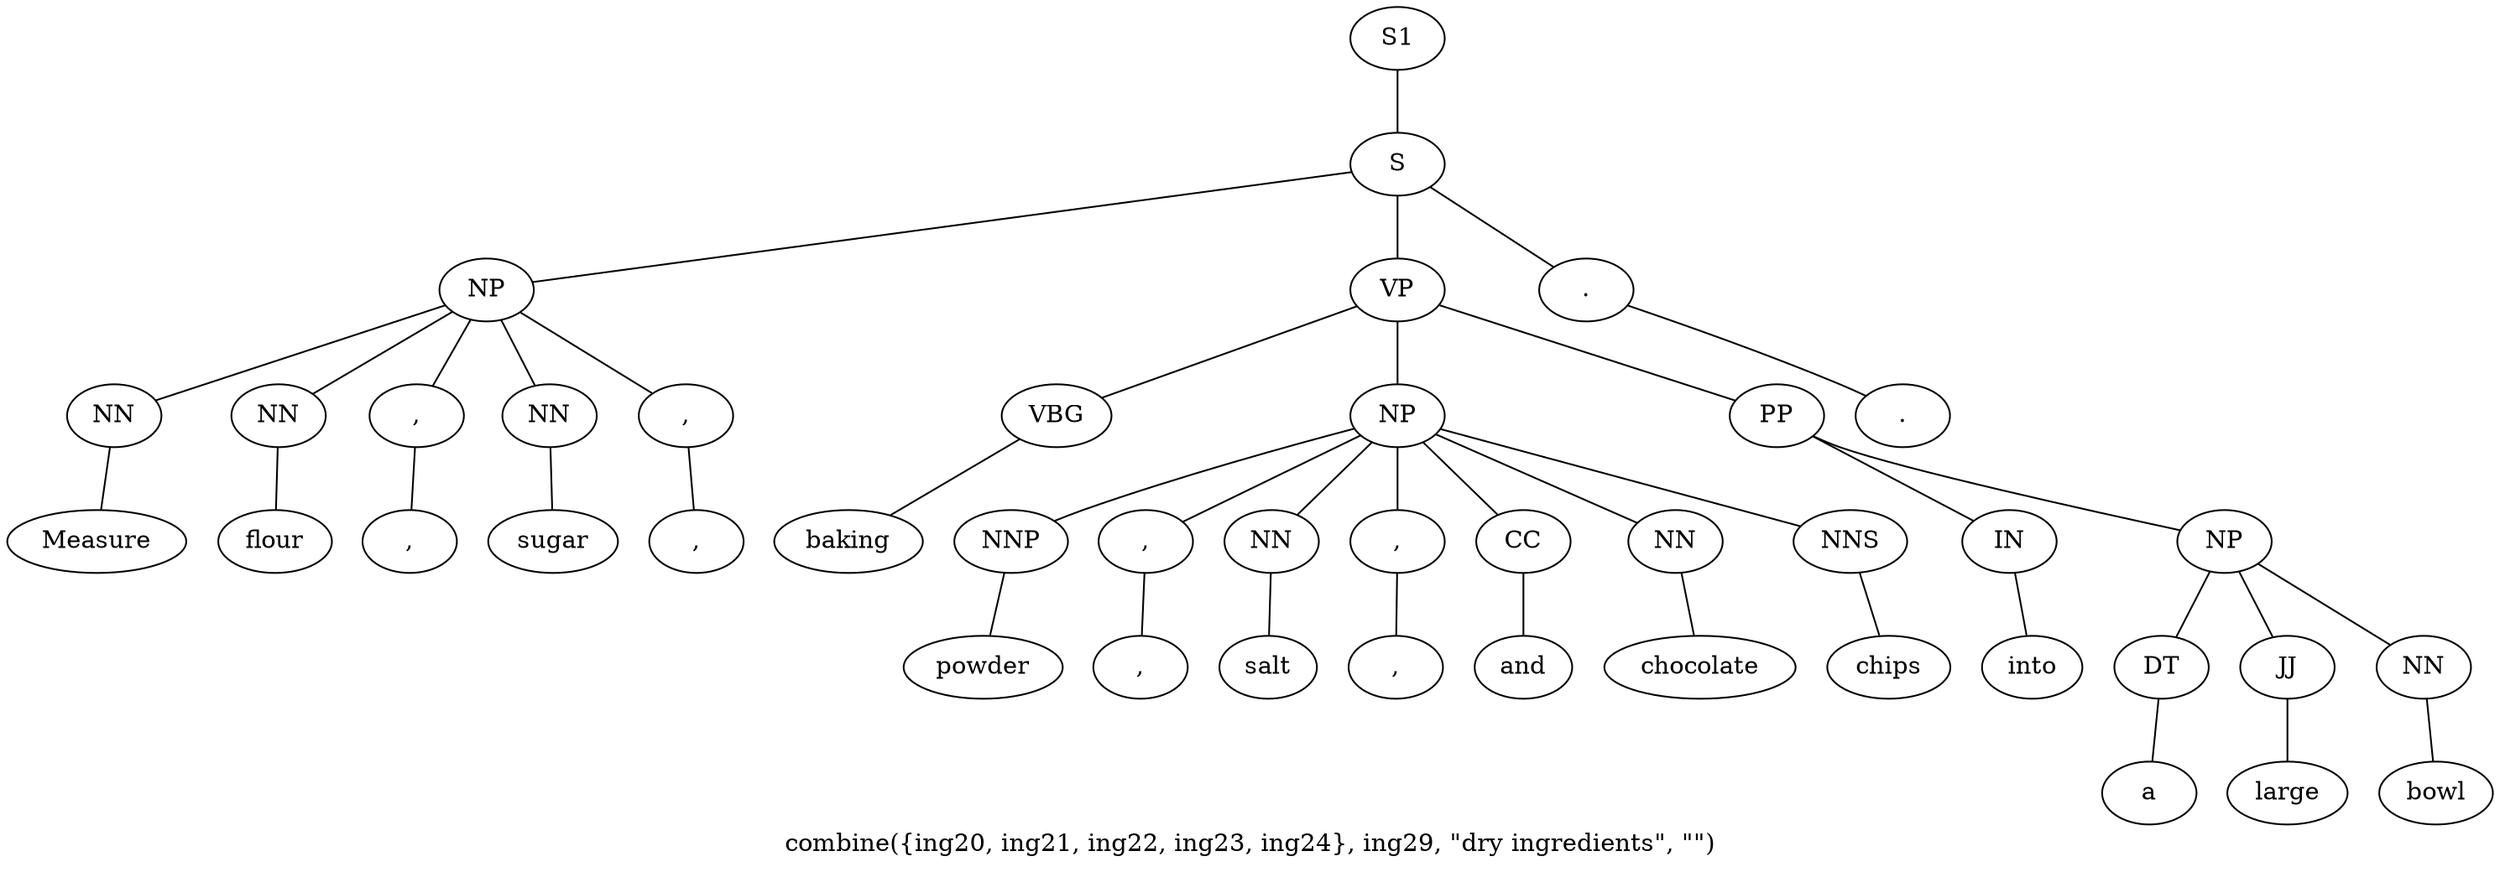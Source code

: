 graph SyntaxGraph {
	label = "combine({ing20, ing21, ing22, ing23, ing24}, ing29, \"dry ingredients\", \"\")";
	Node0 [label="S1"];
	Node1 [label="S"];
	Node2 [label="NP"];
	Node3 [label="NN"];
	Node4 [label="Measure"];
	Node5 [label="NN"];
	Node6 [label="flour"];
	Node7 [label=","];
	Node8 [label=","];
	Node9 [label="NN"];
	Node10 [label="sugar"];
	Node11 [label=","];
	Node12 [label=","];
	Node13 [label="VP"];
	Node14 [label="VBG"];
	Node15 [label="baking"];
	Node16 [label="NP"];
	Node17 [label="NNP"];
	Node18 [label="powder"];
	Node19 [label=","];
	Node20 [label=","];
	Node21 [label="NN"];
	Node22 [label="salt"];
	Node23 [label=","];
	Node24 [label=","];
	Node25 [label="CC"];
	Node26 [label="and"];
	Node27 [label="NN"];
	Node28 [label="chocolate"];
	Node29 [label="NNS"];
	Node30 [label="chips"];
	Node31 [label="PP"];
	Node32 [label="IN"];
	Node33 [label="into"];
	Node34 [label="NP"];
	Node35 [label="DT"];
	Node36 [label="a"];
	Node37 [label="JJ"];
	Node38 [label="large"];
	Node39 [label="NN"];
	Node40 [label="bowl"];
	Node41 [label="."];
	Node42 [label="."];

	Node0 -- Node1;
	Node1 -- Node2;
	Node1 -- Node13;
	Node1 -- Node41;
	Node2 -- Node3;
	Node2 -- Node5;
	Node2 -- Node7;
	Node2 -- Node9;
	Node2 -- Node11;
	Node3 -- Node4;
	Node5 -- Node6;
	Node7 -- Node8;
	Node9 -- Node10;
	Node11 -- Node12;
	Node13 -- Node14;
	Node13 -- Node16;
	Node13 -- Node31;
	Node14 -- Node15;
	Node16 -- Node17;
	Node16 -- Node19;
	Node16 -- Node21;
	Node16 -- Node23;
	Node16 -- Node25;
	Node16 -- Node27;
	Node16 -- Node29;
	Node17 -- Node18;
	Node19 -- Node20;
	Node21 -- Node22;
	Node23 -- Node24;
	Node25 -- Node26;
	Node27 -- Node28;
	Node29 -- Node30;
	Node31 -- Node32;
	Node31 -- Node34;
	Node32 -- Node33;
	Node34 -- Node35;
	Node34 -- Node37;
	Node34 -- Node39;
	Node35 -- Node36;
	Node37 -- Node38;
	Node39 -- Node40;
	Node41 -- Node42;
}